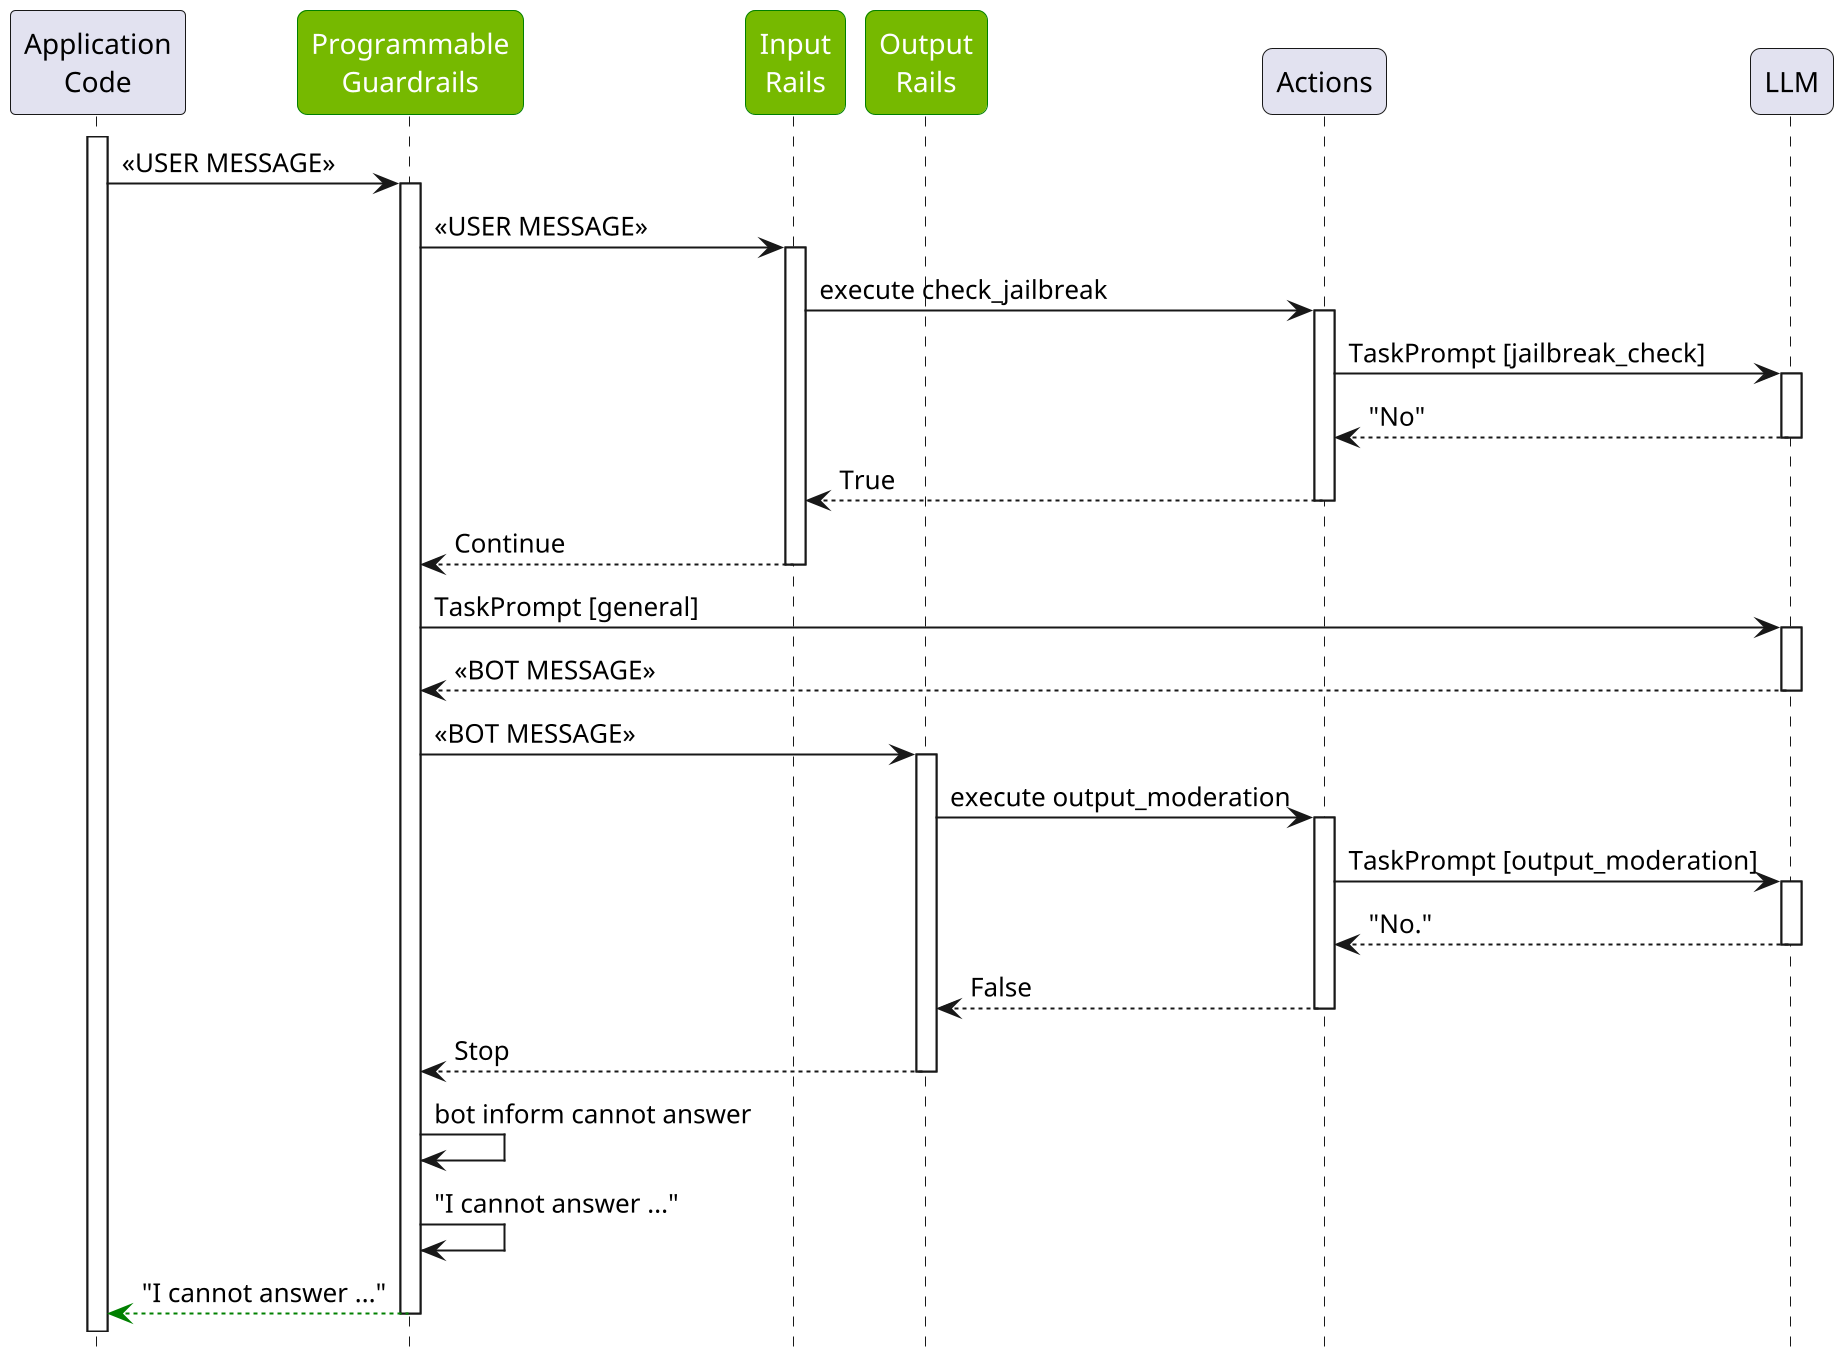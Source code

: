 @startuml
participant "Application\nCode" as A

skinparam Participant {
  RoundCorner 10

  BackgroundColor<<LLMRails>> 76b900
  FontColor<<LLMRails>> white
  BorderColor<<LLMRails>> green
}


participant "Programmable\nGuardrails" as LLMRails <<LLMRails>>
participant "Input\nRails" as IR <<LLMRails>>
participant "Output\nRails" as OR <<LLMRails>>
participant Actions
participant "LLM"


Activate A
A->LLMRails: <<USER MESSAGE>>
activate LLMRails

LLMRails->IR: <<USER MESSAGE>>
activate IR

IR->Actions: execute check_jailbreak
activate Actions

Actions->LLM: TaskPrompt [jailbreak_check]
activate LLM
return "No"

return True

return Continue

LLMRails->LLM: TaskPrompt [general]
activate LLM
return <<BOT MESSAGE >>

LLMRails->OR: <<BOT MESSAGE>>
activate OR

  OR->Actions: execute output_moderation
  activate Actions

    Actions->LLM: TaskPrompt [output_moderation]
    activate LLM
    return "No."

  return False

return Stop

LLMRails->LLMRails: bot inform cannot answer

LLMRails->LLMRails: "I cannot answer ..."


return #green "I cannot answer ..."


hide footbox
hide stereotype
scale 2
@enduml
